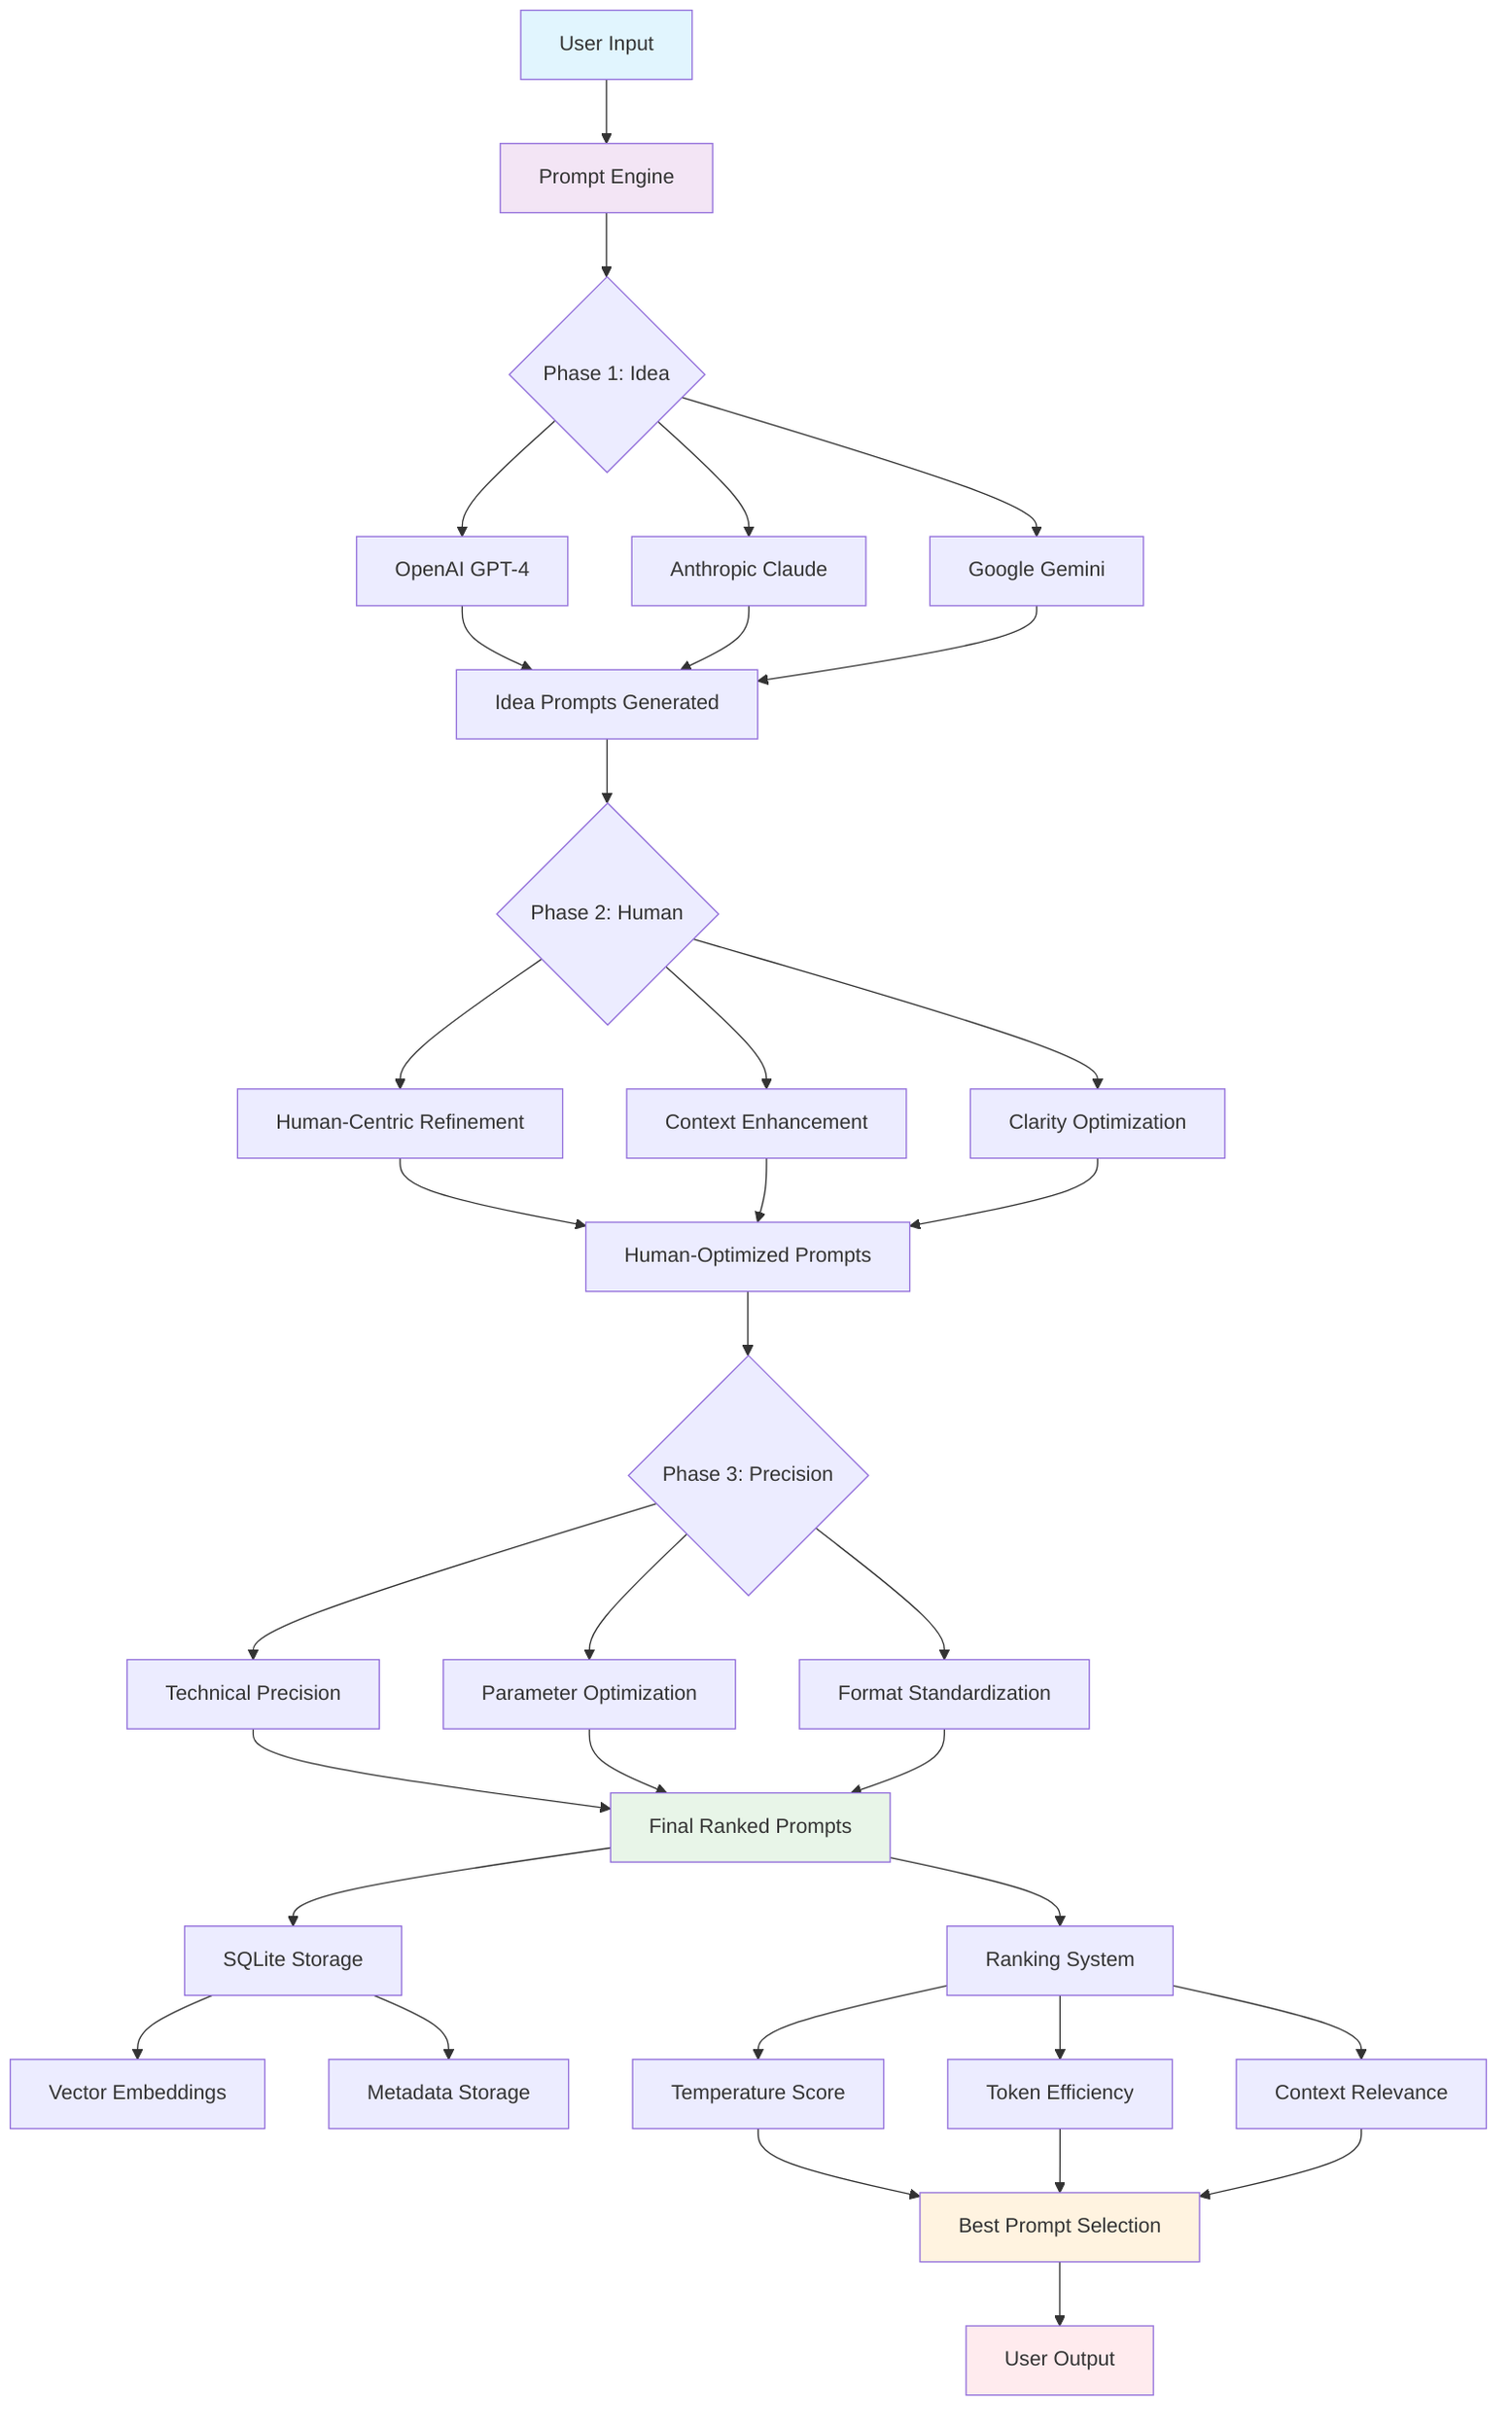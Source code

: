 graph TD
    A[User Input] --> B[Prompt Engine]
    B --> C{Phase 1: Idea}
    C --> D[OpenAI GPT-4]
    C --> E[Anthropic Claude]
    C --> F[Google Gemini]
    
    D --> G[Idea Prompts Generated]
    E --> G
    F --> G
    
    G --> H{Phase 2: Human}
    H --> I[Human-Centric Refinement]
    H --> J[Context Enhancement]
    H --> K[Clarity Optimization]
    
    I --> L[Human-Optimized Prompts]
    J --> L
    K --> L
    
    L --> M{Phase 3: Precision}
    M --> N[Technical Precision]
    M --> O[Parameter Optimization]
    M --> P[Format Standardization]
    
    N --> Q[Final Ranked Prompts]
    O --> Q
    P --> Q
    
    Q --> R[SQLite Storage]
    R --> S[Vector Embeddings]
    R --> T[Metadata Storage]
    
    Q --> U[Ranking System]
    U --> V[Temperature Score]
    U --> W[Token Efficiency]
    U --> X[Context Relevance]
    
    V --> Y[Best Prompt Selection]
    W --> Y
    X --> Y
    
    Y --> Z[User Output]
    
    style A fill:#e1f5fe
    style B fill:#f3e5f5
    style Q fill:#e8f5e8
    style Y fill:#fff3e0
    style Z fill:#ffebee